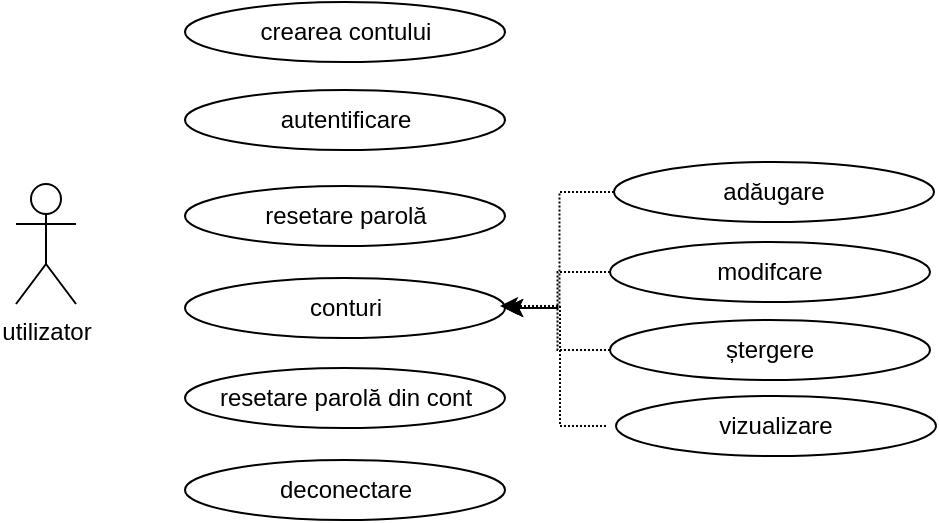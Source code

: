 <mxfile version="20.7.4" type="device"><diagram id="KZlKlUmjMlBWdqCBb8wk" name="Page-1"><mxGraphModel dx="1050" dy="581" grid="1" gridSize="10" guides="1" tooltips="1" connect="1" arrows="1" fold="1" page="1" pageScale="1" pageWidth="850" pageHeight="1100" math="0" shadow="0"><root><mxCell id="0"/><mxCell id="1" parent="0"/><mxCell id="zO9yk4Lfzo-ACmGfXxEg-4" value="utilizator" style="shape=umlActor;verticalLabelPosition=bottom;verticalAlign=top;html=1;outlineConnect=0;" parent="1" vertex="1"><mxGeometry x="203" y="161" width="30" height="60" as="geometry"/></mxCell><mxCell id="zO9yk4Lfzo-ACmGfXxEg-13" value="conturi" style="ellipse;whiteSpace=wrap;html=1;" parent="1" vertex="1"><mxGeometry x="287.5" y="208" width="160" height="30" as="geometry"/></mxCell><mxCell id="zO9yk4Lfzo-ACmGfXxEg-14" value="resetare parolă din cont" style="ellipse;whiteSpace=wrap;html=1;" parent="1" vertex="1"><mxGeometry x="287.5" y="253" width="160" height="30" as="geometry"/></mxCell><mxCell id="4GBSVD-7gyEq-FAkXlZg-2" value="resetare parolă" style="ellipse;whiteSpace=wrap;html=1;" vertex="1" parent="1"><mxGeometry x="287.5" y="162" width="160" height="30" as="geometry"/></mxCell><mxCell id="4GBSVD-7gyEq-FAkXlZg-3" value="autentificare" style="ellipse;whiteSpace=wrap;html=1;" vertex="1" parent="1"><mxGeometry x="287.5" y="114" width="160" height="30" as="geometry"/></mxCell><mxCell id="4GBSVD-7gyEq-FAkXlZg-4" value="deconectare" style="ellipse;whiteSpace=wrap;html=1;" vertex="1" parent="1"><mxGeometry x="287.5" y="299" width="160" height="30" as="geometry"/></mxCell><mxCell id="4GBSVD-7gyEq-FAkXlZg-20" style="edgeStyle=orthogonalEdgeStyle;rounded=0;orthogonalLoop=1;jettySize=auto;html=1;entryX=1;entryY=0.5;entryDx=0;entryDy=0;dashed=1;dashPattern=1 1;" edge="1" parent="1" source="4GBSVD-7gyEq-FAkXlZg-5" target="zO9yk4Lfzo-ACmGfXxEg-13"><mxGeometry relative="1" as="geometry"/></mxCell><mxCell id="4GBSVD-7gyEq-FAkXlZg-5" value="modifcare" style="ellipse;whiteSpace=wrap;html=1;" vertex="1" parent="1"><mxGeometry x="500" y="190" width="160" height="30" as="geometry"/></mxCell><mxCell id="4GBSVD-7gyEq-FAkXlZg-6" value="crearea contului" style="ellipse;whiteSpace=wrap;html=1;" vertex="1" parent="1"><mxGeometry x="287.5" y="70" width="160" height="30" as="geometry"/></mxCell><mxCell id="4GBSVD-7gyEq-FAkXlZg-34" style="edgeStyle=orthogonalEdgeStyle;rounded=0;orthogonalLoop=1;jettySize=auto;html=1;dashed=1;dashPattern=1 1;entryX=1;entryY=0.5;entryDx=0;entryDy=0;" edge="1" parent="1" source="4GBSVD-7gyEq-FAkXlZg-7" target="zO9yk4Lfzo-ACmGfXxEg-13"><mxGeometry relative="1" as="geometry"><mxPoint x="450" y="237" as="targetPoint"/></mxGeometry></mxCell><mxCell id="4GBSVD-7gyEq-FAkXlZg-7" value="ștergere" style="ellipse;whiteSpace=wrap;html=1;" vertex="1" parent="1"><mxGeometry x="500" y="229" width="160" height="30" as="geometry"/></mxCell><mxCell id="4GBSVD-7gyEq-FAkXlZg-32" style="edgeStyle=orthogonalEdgeStyle;rounded=0;orthogonalLoop=1;jettySize=auto;html=1;dashed=1;dashPattern=1 1;" edge="1" parent="1"><mxGeometry x="-0.081" y="-10" relative="1" as="geometry"><mxPoint x="498" y="282" as="sourcePoint"/><mxPoint x="445" y="222" as="targetPoint"/><Array as="points"><mxPoint x="475" y="282"/><mxPoint x="475" y="222"/></Array><mxPoint as="offset"/></mxGeometry></mxCell><mxCell id="4GBSVD-7gyEq-FAkXlZg-8" value="vizualizare" style="ellipse;whiteSpace=wrap;html=1;" vertex="1" parent="1"><mxGeometry x="503" y="267" width="160" height="30" as="geometry"/></mxCell><mxCell id="4GBSVD-7gyEq-FAkXlZg-19" style="edgeStyle=orthogonalEdgeStyle;rounded=0;orthogonalLoop=1;jettySize=auto;html=1;entryX=1;entryY=0.5;entryDx=0;entryDy=0;dashed=1;dashPattern=1 1;" edge="1" parent="1" source="4GBSVD-7gyEq-FAkXlZg-9" target="zO9yk4Lfzo-ACmGfXxEg-13"><mxGeometry relative="1" as="geometry"/></mxCell><mxCell id="4GBSVD-7gyEq-FAkXlZg-9" value="adăugare" style="ellipse;whiteSpace=wrap;html=1;" vertex="1" parent="1"><mxGeometry x="502" y="150" width="160" height="30" as="geometry"/></mxCell></root></mxGraphModel></diagram></mxfile>